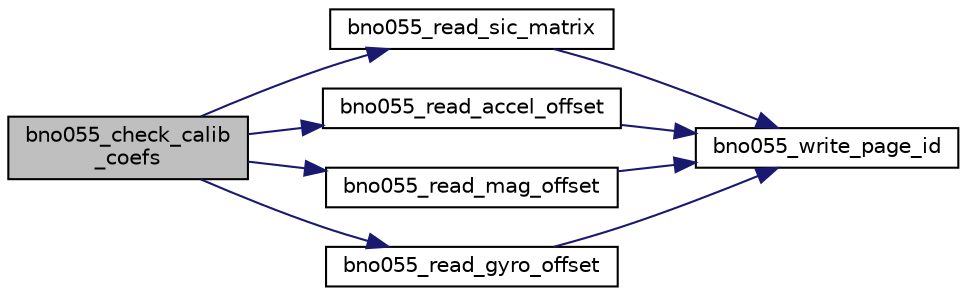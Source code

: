 digraph "bno055_check_calib_coefs"
{
  edge [fontname="Helvetica",fontsize="10",labelfontname="Helvetica",labelfontsize="10"];
  node [fontname="Helvetica",fontsize="10",shape=record];
  rankdir="LR";
  Node1 [label="bno055_check_calib\l_coefs",height=0.2,width=0.4,color="black", fillcolor="grey75", style="filled", fontcolor="black"];
  Node1 -> Node2 [color="midnightblue",fontsize="10",style="solid",fontname="Helvetica"];
  Node2 [label="bno055_read_sic_matrix",height=0.2,width=0.4,color="black", fillcolor="white", style="filled",URL="$bno055_8h.html#aedd6344dbb30b0afe2c013c9ffe48565",tooltip="This API is used to read soft iron calibration matrix from the register 0x43 to 0x53 it is a 18 bytes..."];
  Node2 -> Node3 [color="midnightblue",fontsize="10",style="solid",fontname="Helvetica"];
  Node3 [label="bno055_write_page_id",height=0.2,width=0.4,color="black", fillcolor="white", style="filled",URL="$bno055_8h.html#aba65b8682ba0645b5b9ab0ea64eb4c7e",tooltip="This API used to write the page id register 0x07. "];
  Node1 -> Node4 [color="midnightblue",fontsize="10",style="solid",fontname="Helvetica"];
  Node4 [label="bno055_read_accel_offset",height=0.2,width=0.4,color="black", fillcolor="white", style="filled",URL="$bno055_8h.html#ade3c4b53689405a9bfdc3cb3c4bf17f3",tooltip="This API is used to read accel offset and accel radius offset form register 0x55 to 0x5A and radius f..."];
  Node4 -> Node3 [color="midnightblue",fontsize="10",style="solid",fontname="Helvetica"];
  Node1 -> Node5 [color="midnightblue",fontsize="10",style="solid",fontname="Helvetica"];
  Node5 [label="bno055_read_mag_offset",height=0.2,width=0.4,color="black", fillcolor="white", style="filled",URL="$bno055_8h.html#a1d6a22def9f8e21d243e5708f3c9ae2e",tooltip="This API is used to read mag offset offset form register 0x69 to 0x6A. "];
  Node5 -> Node3 [color="midnightblue",fontsize="10",style="solid",fontname="Helvetica"];
  Node1 -> Node6 [color="midnightblue",fontsize="10",style="solid",fontname="Helvetica"];
  Node6 [label="bno055_read_gyro_offset",height=0.2,width=0.4,color="black", fillcolor="white", style="filled",URL="$bno055_8h.html#a4ecff0dfd56435247a88d461d06e47b4",tooltip="This API is used to read gyro offset offset form register 0x61 to 0x66. "];
  Node6 -> Node3 [color="midnightblue",fontsize="10",style="solid",fontname="Helvetica"];
}
